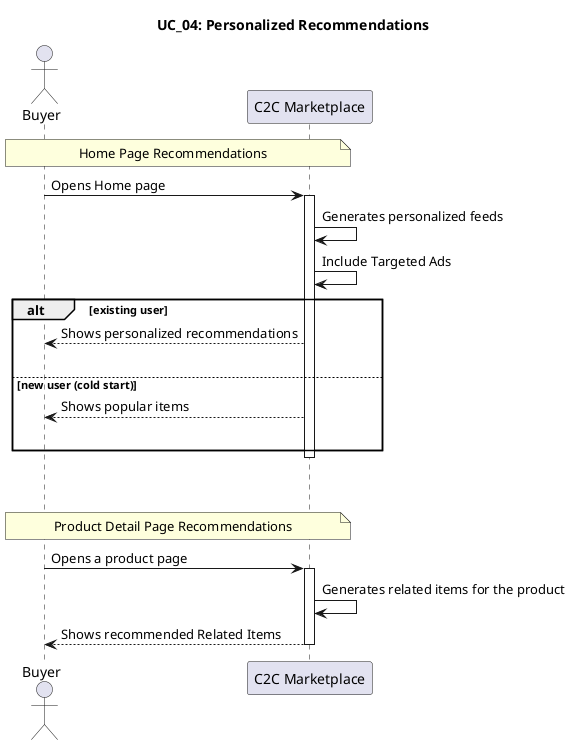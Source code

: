 @startuml
skinparam sequenceArrowingStyle solid

actor Buyer
participant "C2C Marketplace" as System

title  UC_04: Personalized Recommendations


note over Buyer,System
Home Page Recommendations
end note




Buyer -> System: Opens Home page
activate System

System -> System: Generates personalized feeds
System -> System: Include Targeted Ads


alt existing user
    System --> Buyer: Shows personalized recommendations
    |||
else new user (cold start)
    System --> Buyer: Shows popular items
    |||
end

deactivate System

|||
|||

note over Buyer,System
Product Detail Page Recommendations
end note




Buyer -> System: Opens a product page
activate System

System -> System: Generates related items for the product
System --> Buyer: Shows recommended Related Items

deactivate System

@enduml
